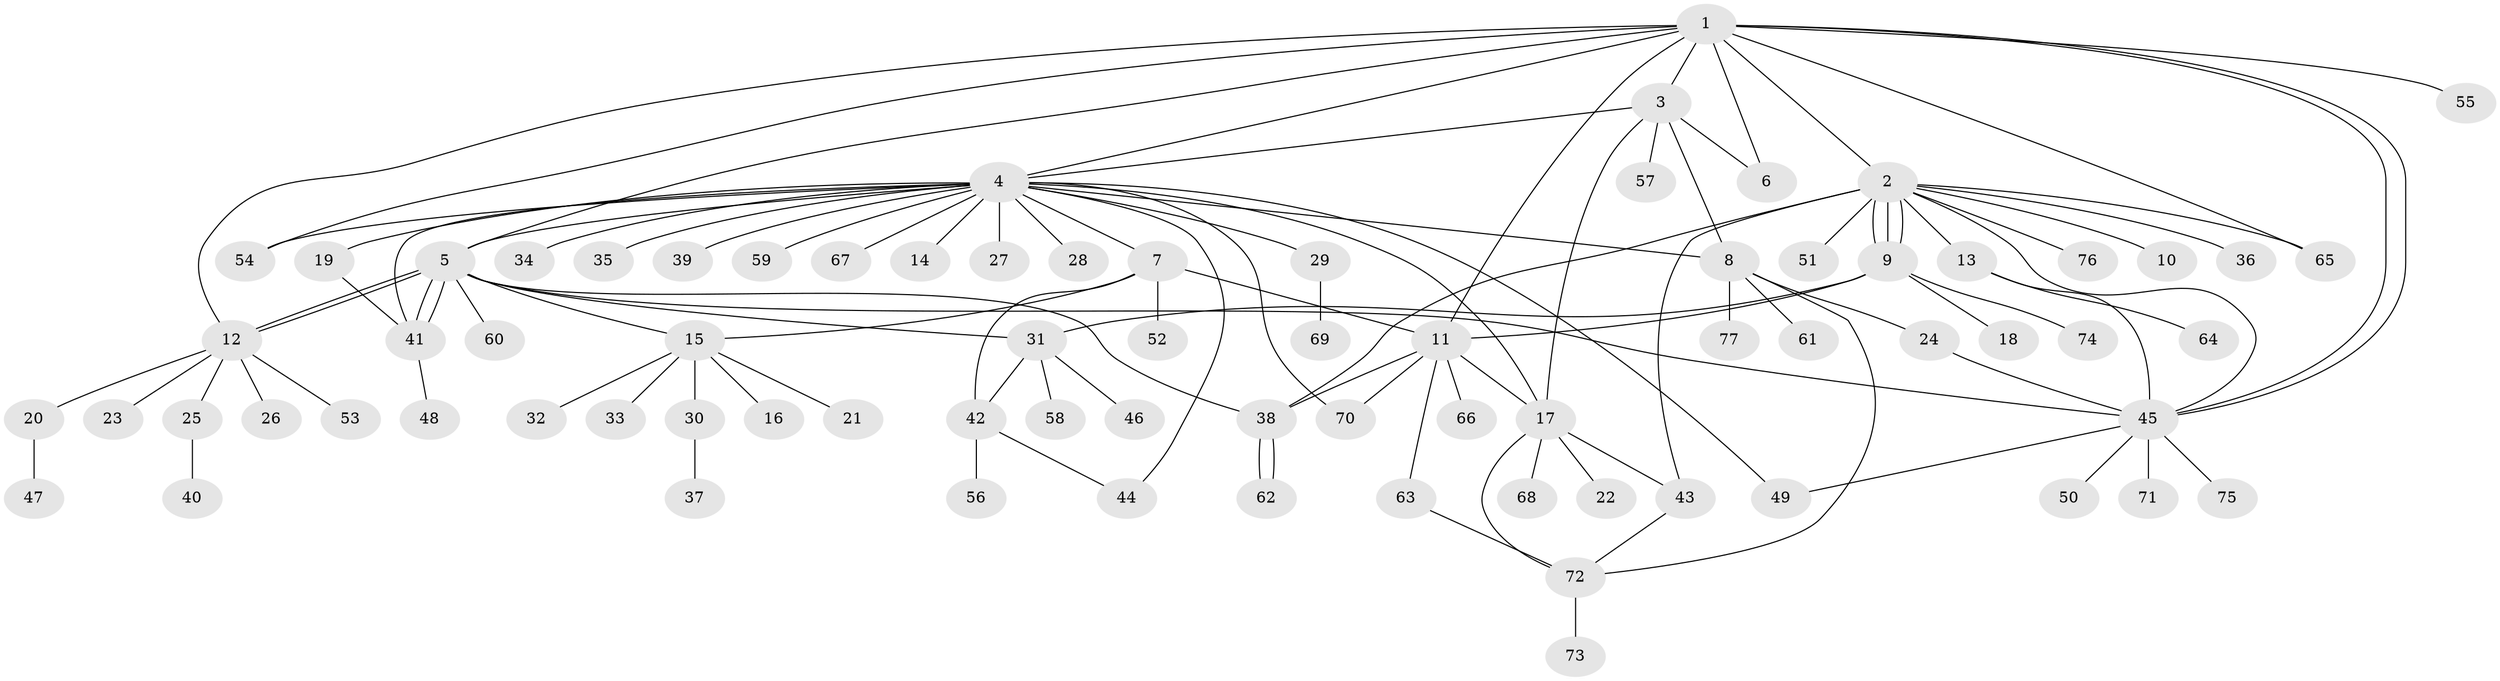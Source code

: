 // Generated by graph-tools (version 1.1) at 2025/35/03/09/25 02:35:28]
// undirected, 77 vertices, 111 edges
graph export_dot {
graph [start="1"]
  node [color=gray90,style=filled];
  1;
  2;
  3;
  4;
  5;
  6;
  7;
  8;
  9;
  10;
  11;
  12;
  13;
  14;
  15;
  16;
  17;
  18;
  19;
  20;
  21;
  22;
  23;
  24;
  25;
  26;
  27;
  28;
  29;
  30;
  31;
  32;
  33;
  34;
  35;
  36;
  37;
  38;
  39;
  40;
  41;
  42;
  43;
  44;
  45;
  46;
  47;
  48;
  49;
  50;
  51;
  52;
  53;
  54;
  55;
  56;
  57;
  58;
  59;
  60;
  61;
  62;
  63;
  64;
  65;
  66;
  67;
  68;
  69;
  70;
  71;
  72;
  73;
  74;
  75;
  76;
  77;
  1 -- 2;
  1 -- 3;
  1 -- 4;
  1 -- 5;
  1 -- 6;
  1 -- 11;
  1 -- 12;
  1 -- 45;
  1 -- 45;
  1 -- 54;
  1 -- 55;
  1 -- 65;
  2 -- 9;
  2 -- 9;
  2 -- 9;
  2 -- 10;
  2 -- 13;
  2 -- 36;
  2 -- 38;
  2 -- 43;
  2 -- 45;
  2 -- 51;
  2 -- 65;
  2 -- 76;
  3 -- 4;
  3 -- 6;
  3 -- 8;
  3 -- 17;
  3 -- 57;
  4 -- 5;
  4 -- 7;
  4 -- 8;
  4 -- 14;
  4 -- 17;
  4 -- 19;
  4 -- 27;
  4 -- 28;
  4 -- 29;
  4 -- 34;
  4 -- 35;
  4 -- 39;
  4 -- 41;
  4 -- 44;
  4 -- 49;
  4 -- 54;
  4 -- 59;
  4 -- 67;
  4 -- 70;
  5 -- 12;
  5 -- 12;
  5 -- 15;
  5 -- 31;
  5 -- 38;
  5 -- 41;
  5 -- 41;
  5 -- 45;
  5 -- 60;
  7 -- 11;
  7 -- 15;
  7 -- 42;
  7 -- 52;
  8 -- 24;
  8 -- 61;
  8 -- 72;
  8 -- 77;
  9 -- 11;
  9 -- 18;
  9 -- 31;
  9 -- 74;
  11 -- 17;
  11 -- 38;
  11 -- 63;
  11 -- 66;
  11 -- 70;
  12 -- 20;
  12 -- 23;
  12 -- 25;
  12 -- 26;
  12 -- 53;
  13 -- 45;
  13 -- 64;
  15 -- 16;
  15 -- 21;
  15 -- 30;
  15 -- 32;
  15 -- 33;
  17 -- 22;
  17 -- 43;
  17 -- 68;
  17 -- 72;
  19 -- 41;
  20 -- 47;
  24 -- 45;
  25 -- 40;
  29 -- 69;
  30 -- 37;
  31 -- 42;
  31 -- 46;
  31 -- 58;
  38 -- 62;
  38 -- 62;
  41 -- 48;
  42 -- 44;
  42 -- 56;
  43 -- 72;
  45 -- 49;
  45 -- 50;
  45 -- 71;
  45 -- 75;
  63 -- 72;
  72 -- 73;
}
